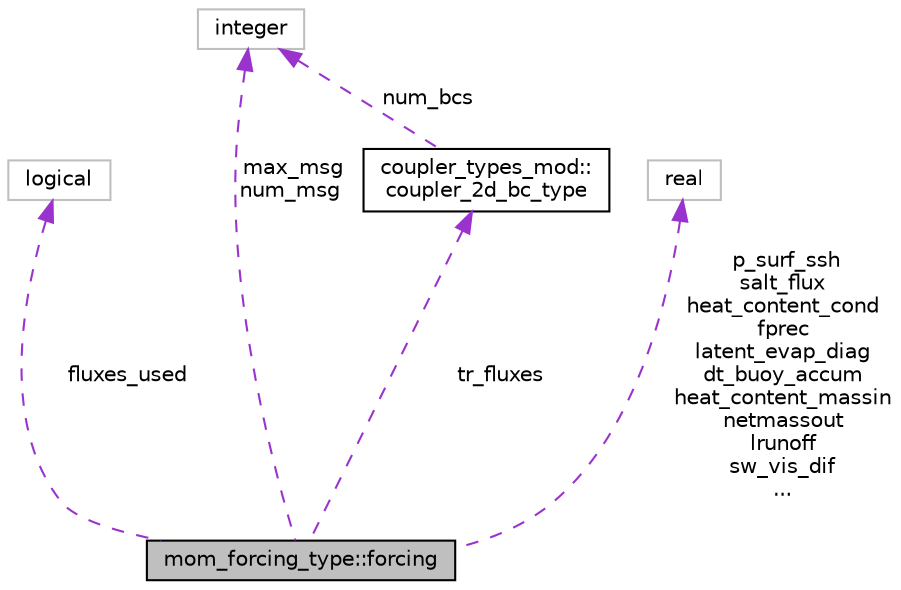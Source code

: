 digraph "mom_forcing_type::forcing"
{
 // INTERACTIVE_SVG=YES
  edge [fontname="Helvetica",fontsize="10",labelfontname="Helvetica",labelfontsize="10"];
  node [fontname="Helvetica",fontsize="10",shape=record];
  Node1 [label="mom_forcing_type::forcing",height=0.2,width=0.4,color="black", fillcolor="grey75", style="filled", fontcolor="black"];
  Node2 -> Node1 [dir="back",color="darkorchid3",fontsize="10",style="dashed",label=" fluxes_used" ,fontname="Helvetica"];
  Node2 [label="logical",height=0.2,width=0.4,color="grey75", fillcolor="white", style="filled"];
  Node3 -> Node1 [dir="back",color="darkorchid3",fontsize="10",style="dashed",label=" tr_fluxes" ,fontname="Helvetica"];
  Node3 [label="coupler_types_mod::\lcoupler_2d_bc_type",height=0.2,width=0.4,color="black", fillcolor="white", style="filled",URL="$structcoupler__types__mod_1_1coupler__2d__bc__type.html"];
  Node4 -> Node3 [dir="back",color="darkorchid3",fontsize="10",style="dashed",label=" num_bcs" ,fontname="Helvetica"];
  Node4 [label="integer",height=0.2,width=0.4,color="grey75", fillcolor="white", style="filled"];
  Node4 -> Node1 [dir="back",color="darkorchid3",fontsize="10",style="dashed",label=" max_msg\nnum_msg" ,fontname="Helvetica"];
  Node5 -> Node1 [dir="back",color="darkorchid3",fontsize="10",style="dashed",label=" p_surf_ssh\nsalt_flux\nheat_content_cond\nfprec\nlatent_evap_diag\ndt_buoy_accum\nheat_content_massin\nnetmassout\nlrunoff\nsw_vis_dif\n..." ,fontname="Helvetica"];
  Node5 [label="real",height=0.2,width=0.4,color="grey75", fillcolor="white", style="filled"];
}
